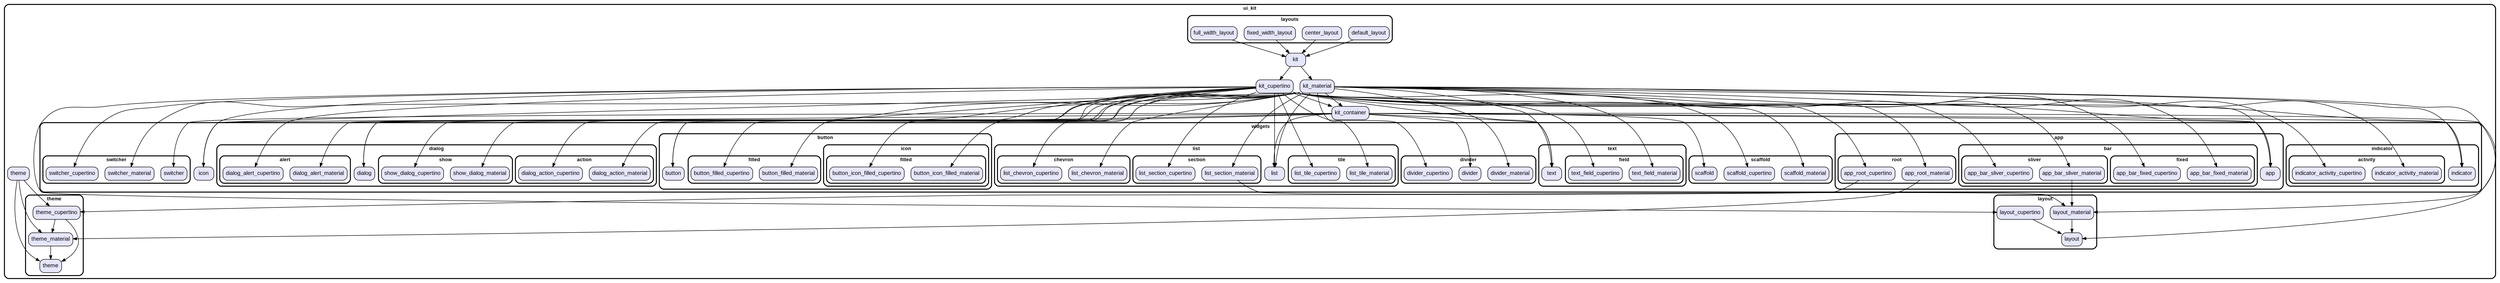 digraph "" {
  graph [style=rounded fontname="Arial Black" fontsize=13 penwidth=2.6];
  node [shape=rect style="filled,rounded" fontname=Arial fontsize=15 fillcolor=Lavender penwidth=1.3];
  edge [penwidth=1.3];
  "/kit_cupertino.dart" [label="kit_cupertino"];
  "/kit_container.dart" [label="kit_container"];
  "/kit.dart" [label="kit"];
  "/layout/layout_cupertino.dart" [label="layout_cupertino"];
  "/layout/layout_material.dart" [label="layout_material"];
  "/layout/layout.dart" [label="layout"];
  "/kit_material.dart" [label="kit_material"];
  "/layouts/default_layout.dart" [label="default_layout"];
  "/layouts/center_layout.dart" [label="center_layout"];
  "/layouts/fixed_width_layout.dart" [label="fixed_width_layout"];
  "/layouts/full_width_layout.dart" [label="full_width_layout"];
  "/theme/theme_cupertino.dart" [label="theme_cupertino"];
  "/theme/theme_material.dart" [label="theme_material"];
  "/theme/theme.dart" [label="theme"];
  "/widgets/app/root/app_root_cupertino.dart" [label="app_root_cupertino"];
  "/widgets/app/root/app_root_material.dart" [label="app_root_material"];
  "/widgets/app/bar/sliver/app_bar_sliver_cupertino.dart" [label="app_bar_sliver_cupertino"];
  "/widgets/app/bar/sliver/app_bar_sliver_material.dart" [label="app_bar_sliver_material"];
  "/widgets/app/bar/fixed/app_bar_fixed_cupertino.dart" [label="app_bar_fixed_cupertino"];
  "/widgets/app/bar/fixed/app_bar_fixed_material.dart" [label="app_bar_fixed_material"];
  "/widgets/app/app.dart" [label="app"];
  "/widgets/indicator/activity/indicator_activity_cupertino.dart" [label="indicator_activity_cupertino"];
  "/widgets/indicator/activity/indicator_activity_material.dart" [label="indicator_activity_material"];
  "/widgets/indicator/indicator.dart" [label="indicator"];
  "/widgets/switcher/switcher_cupertino.dart" [label="switcher_cupertino"];
  "/widgets/switcher/switcher.dart" [label="switcher"];
  "/widgets/switcher/switcher_material.dart" [label="switcher_material"];
  "/widgets/icon.dart" [label="icon"];
  "/widgets/dialog/alert/dialog_alert_material.dart" [label="dialog_alert_material"];
  "/widgets/dialog/alert/dialog_alert_cupertino.dart" [label="dialog_alert_cupertino"];
  "/widgets/dialog/dialog.dart" [label="dialog"];
  "/widgets/dialog/show/show_dialog_material.dart" [label="show_dialog_material"];
  "/widgets/dialog/show/show_dialog_cupertino.dart" [label="show_dialog_cupertino"];
  "/widgets/dialog/action/dialog_action_material.dart" [label="dialog_action_material"];
  "/widgets/dialog/action/dialog_action_cupertino.dart" [label="dialog_action_cupertino"];
  "/widgets/button/button.dart" [label="button"];
  "/widgets/button/filled/button_filled_material.dart" [label="button_filled_material"];
  "/widgets/button/filled/button_filled_cupertino.dart" [label="button_filled_cupertino"];
  "/widgets/button/icon/filled/button_icon_filled_cupertino.dart" [label="button_icon_filled_cupertino"];
  "/widgets/button/icon/filled/button_icon_filled_material.dart" [label="button_icon_filled_material"];
  "/widgets/list/chevron/list_chevron_cupertino.dart" [label="list_chevron_cupertino"];
  "/widgets/list/chevron/list_chevron_material.dart" [label="list_chevron_material"];
  "/widgets/list/section/list_section_material.dart" [label="list_section_material"];
  "/widgets/list/section/list_section_cupertino.dart" [label="list_section_cupertino"];
  "/widgets/list/list.dart" [label="list"];
  "/widgets/list/tile/list_tile_material.dart" [label="list_tile_material"];
  "/widgets/list/tile/list_tile_cupertino.dart" [label="list_tile_cupertino"];
  "/widgets/divider/divider_cupertino.dart" [label="divider_cupertino"];
  "/widgets/divider/divider_material.dart" [label="divider_material"];
  "/widgets/divider/divider.dart" [label="divider"];
  "/widgets/text/text.dart" [label="text"];
  "/widgets/text/field/text_field_material.dart" [label="text_field_material"];
  "/widgets/text/field/text_field_cupertino.dart" [label="text_field_cupertino"];
  "/widgets/scaffold/scaffold_material.dart" [label="scaffold_material"];
  "/widgets/scaffold/scaffold.dart" [label="scaffold"];
  "/widgets/scaffold/scaffold_cupertino.dart" [label="scaffold_cupertino"];
  "/theme.dart" [label="theme"];
  subgraph "cluster~" {
    label="ui_kit";
    "/kit_cupertino.dart";
    "/kit_container.dart";
    "/kit.dart";
    "/kit_material.dart";
    "/theme.dart";
    subgraph "cluster~/layout" {
      label="layout";
      "/layout/layout_cupertino.dart";
      "/layout/layout_material.dart";
      "/layout/layout.dart";
    }
    subgraph "cluster~/layouts" {
      label="layouts";
      "/layouts/default_layout.dart";
      "/layouts/center_layout.dart";
      "/layouts/fixed_width_layout.dart";
      "/layouts/full_width_layout.dart";
    }
    subgraph "cluster~/theme" {
      label="theme";
      "/theme/theme_cupertino.dart";
      "/theme/theme_material.dart";
      "/theme/theme.dart";
    }
    subgraph "cluster~/widgets" {
      label="widgets";
      "/widgets/icon.dart";
      subgraph "cluster~/widgets/app" {
        label="app";
        "/widgets/app/app.dart";
        subgraph "cluster~/widgets/app/root" {
          label="root";
          "/widgets/app/root/app_root_cupertino.dart";
          "/widgets/app/root/app_root_material.dart";
        }
        subgraph "cluster~/widgets/app/bar" {
          label="bar";
          subgraph "cluster~/widgets/app/bar/sliver" {
            label="sliver";
            "/widgets/app/bar/sliver/app_bar_sliver_cupertino.dart";
            "/widgets/app/bar/sliver/app_bar_sliver_material.dart";
          }
          subgraph "cluster~/widgets/app/bar/fixed" {
            label="fixed";
            "/widgets/app/bar/fixed/app_bar_fixed_cupertino.dart";
            "/widgets/app/bar/fixed/app_bar_fixed_material.dart";
          }
        }
      }
      subgraph "cluster~/widgets/indicator" {
        label="indicator";
        "/widgets/indicator/indicator.dart";
        subgraph "cluster~/widgets/indicator/activity" {
          label="activity";
          "/widgets/indicator/activity/indicator_activity_cupertino.dart";
          "/widgets/indicator/activity/indicator_activity_material.dart";
        }
      }
      subgraph "cluster~/widgets/switcher" {
        label="switcher";
        "/widgets/switcher/switcher_cupertino.dart";
        "/widgets/switcher/switcher.dart";
        "/widgets/switcher/switcher_material.dart";
      }
      subgraph "cluster~/widgets/dialog" {
        label="dialog";
        "/widgets/dialog/dialog.dart";
        subgraph "cluster~/widgets/dialog/alert" {
          label="alert";
          "/widgets/dialog/alert/dialog_alert_material.dart";
          "/widgets/dialog/alert/dialog_alert_cupertino.dart";
        }
        subgraph "cluster~/widgets/dialog/show" {
          label="show";
          "/widgets/dialog/show/show_dialog_material.dart";
          "/widgets/dialog/show/show_dialog_cupertino.dart";
        }
        subgraph "cluster~/widgets/dialog/action" {
          label="action";
          "/widgets/dialog/action/dialog_action_material.dart";
          "/widgets/dialog/action/dialog_action_cupertino.dart";
        }
      }
      subgraph "cluster~/widgets/button" {
        label="button";
        "/widgets/button/button.dart";
        subgraph "cluster~/widgets/button/filled" {
          label="filled";
          "/widgets/button/filled/button_filled_material.dart";
          "/widgets/button/filled/button_filled_cupertino.dart";
        }
        subgraph "cluster~/widgets/button/icon" {
          label="icon";
          subgraph "cluster~/widgets/button/icon/filled" {
            label="filled";
            "/widgets/button/icon/filled/button_icon_filled_cupertino.dart";
            "/widgets/button/icon/filled/button_icon_filled_material.dart";
          }
        }
      }
      subgraph "cluster~/widgets/list" {
        label="list";
        "/widgets/list/list.dart";
        subgraph "cluster~/widgets/list/chevron" {
          label="chevron";
          "/widgets/list/chevron/list_chevron_cupertino.dart";
          "/widgets/list/chevron/list_chevron_material.dart";
        }
        subgraph "cluster~/widgets/list/section" {
          label="section";
          "/widgets/list/section/list_section_material.dart";
          "/widgets/list/section/list_section_cupertino.dart";
        }
        subgraph "cluster~/widgets/list/tile" {
          label="tile";
          "/widgets/list/tile/list_tile_material.dart";
          "/widgets/list/tile/list_tile_cupertino.dart";
        }
      }
      subgraph "cluster~/widgets/divider" {
        label="divider";
        "/widgets/divider/divider_cupertino.dart";
        "/widgets/divider/divider_material.dart";
        "/widgets/divider/divider.dart";
      }
      subgraph "cluster~/widgets/text" {
        label="text";
        "/widgets/text/text.dart";
        subgraph "cluster~/widgets/text/field" {
          label="field";
          "/widgets/text/field/text_field_material.dart";
          "/widgets/text/field/text_field_cupertino.dart";
        }
      }
      subgraph "cluster~/widgets/scaffold" {
        label="scaffold";
        "/widgets/scaffold/scaffold_material.dart";
        "/widgets/scaffold/scaffold.dart";
        "/widgets/scaffold/scaffold_cupertino.dart";
      }
    }
  }
  "/kit_cupertino.dart" -> "/kit_container.dart";
  "/kit_cupertino.dart" -> "/layout/layout_cupertino.dart";
  "/kit_cupertino.dart" -> "/widgets/app/app.dart";
  "/kit_cupertino.dart" -> "/widgets/app/bar/fixed/app_bar_fixed_cupertino.dart";
  "/kit_cupertino.dart" -> "/widgets/app/bar/sliver/app_bar_sliver_cupertino.dart";
  "/kit_cupertino.dart" -> "/widgets/app/root/app_root_cupertino.dart";
  "/kit_cupertino.dart" -> "/widgets/button/button.dart";
  "/kit_cupertino.dart" -> "/widgets/button/filled/button_filled_cupertino.dart";
  "/kit_cupertino.dart" -> "/widgets/button/icon/filled/button_icon_filled_cupertino.dart";
  "/kit_cupertino.dart" -> "/widgets/dialog/action/dialog_action_cupertino.dart";
  "/kit_cupertino.dart" -> "/widgets/dialog/alert/dialog_alert_cupertino.dart";
  "/kit_cupertino.dart" -> "/widgets/dialog/dialog.dart";
  "/kit_cupertino.dart" -> "/widgets/dialog/show/show_dialog_cupertino.dart";
  "/kit_cupertino.dart" -> "/widgets/divider/divider_cupertino.dart";
  "/kit_cupertino.dart" -> "/widgets/icon.dart";
  "/kit_cupertino.dart" -> "/widgets/indicator/activity/indicator_activity_cupertino.dart";
  "/kit_cupertino.dart" -> "/widgets/indicator/indicator.dart";
  "/kit_cupertino.dart" -> "/widgets/list/chevron/list_chevron_cupertino.dart";
  "/kit_cupertino.dart" -> "/widgets/list/list.dart";
  "/kit_cupertino.dart" -> "/widgets/list/section/list_section_cupertino.dart";
  "/kit_cupertino.dart" -> "/widgets/list/tile/list_tile_cupertino.dart";
  "/kit_cupertino.dart" -> "/widgets/scaffold/scaffold_cupertino.dart";
  "/kit_cupertino.dart" -> "/widgets/switcher/switcher_cupertino.dart";
  "/kit_cupertino.dart" -> "/widgets/text/field/text_field_cupertino.dart";
  "/kit_cupertino.dart" -> "/widgets/text/text.dart";
  "/kit_container.dart" -> "/layout/layout.dart";
  "/kit_container.dart" -> "/widgets/app/app.dart";
  "/kit_container.dart" -> "/widgets/button/button.dart";
  "/kit_container.dart" -> "/widgets/dialog/dialog.dart";
  "/kit_container.dart" -> "/widgets/divider/divider.dart";
  "/kit_container.dart" -> "/widgets/icon.dart";
  "/kit_container.dart" -> "/widgets/indicator/indicator.dart";
  "/kit_container.dart" -> "/widgets/list/list.dart";
  "/kit_container.dart" -> "/widgets/scaffold/scaffold.dart";
  "/kit_container.dart" -> "/widgets/switcher/switcher.dart";
  "/kit_container.dart" -> "/widgets/text/text.dart";
  "/kit.dart" -> "/kit_cupertino.dart";
  "/kit.dart" -> "/kit_material.dart";
  "/layout/layout_cupertino.dart" -> "/layout/layout.dart";
  "/layout/layout_material.dart" -> "/layout/layout.dart";
  "/kit_material.dart" -> "/kit_container.dart";
  "/kit_material.dart" -> "/layout/layout_material.dart";
  "/kit_material.dart" -> "/widgets/app/app.dart";
  "/kit_material.dart" -> "/widgets/app/bar/fixed/app_bar_fixed_material.dart";
  "/kit_material.dart" -> "/widgets/app/bar/sliver/app_bar_sliver_material.dart";
  "/kit_material.dart" -> "/widgets/app/root/app_root_material.dart";
  "/kit_material.dart" -> "/widgets/button/button.dart";
  "/kit_material.dart" -> "/widgets/button/filled/button_filled_material.dart";
  "/kit_material.dart" -> "/widgets/button/icon/filled/button_icon_filled_material.dart";
  "/kit_material.dart" -> "/widgets/dialog/action/dialog_action_material.dart";
  "/kit_material.dart" -> "/widgets/dialog/alert/dialog_alert_material.dart";
  "/kit_material.dart" -> "/widgets/dialog/dialog.dart";
  "/kit_material.dart" -> "/widgets/dialog/show/show_dialog_material.dart";
  "/kit_material.dart" -> "/widgets/divider/divider_material.dart";
  "/kit_material.dart" -> "/widgets/icon.dart";
  "/kit_material.dart" -> "/widgets/indicator/activity/indicator_activity_material.dart";
  "/kit_material.dart" -> "/widgets/indicator/indicator.dart";
  "/kit_material.dart" -> "/widgets/list/chevron/list_chevron_material.dart";
  "/kit_material.dart" -> "/widgets/list/list.dart";
  "/kit_material.dart" -> "/widgets/list/section/list_section_material.dart";
  "/kit_material.dart" -> "/widgets/list/tile/list_tile_material.dart";
  "/kit_material.dart" -> "/widgets/scaffold/scaffold_material.dart";
  "/kit_material.dart" -> "/widgets/switcher/switcher_material.dart";
  "/kit_material.dart" -> "/widgets/text/field/text_field_material.dart";
  "/kit_material.dart" -> "/widgets/text/text.dart";
  "/layouts/default_layout.dart" -> "/kit.dart";
  "/layouts/center_layout.dart" -> "/kit.dart";
  "/layouts/fixed_width_layout.dart" -> "/kit.dart";
  "/layouts/full_width_layout.dart" -> "/kit.dart";
  "/theme/theme_cupertino.dart" -> "/theme/theme.dart";
  "/theme/theme_cupertino.dart" -> "/theme/theme_material.dart";
  "/theme/theme_material.dart" -> "/theme/theme.dart";
  "/widgets/app/root/app_root_cupertino.dart" -> "/theme/theme_cupertino.dart";
  "/widgets/app/root/app_root_material.dart" -> "/theme/theme_material.dart";
  "/widgets/app/bar/sliver/app_bar_sliver_material.dart" -> "/layout/layout_material.dart";
  "/widgets/list/section/list_section_material.dart" -> "/layout/layout_material.dart";
  "/theme.dart" -> "/theme/theme.dart";
  "/theme.dart" -> "/theme/theme_cupertino.dart";
  "/theme.dart" -> "/theme/theme_material.dart";
}
